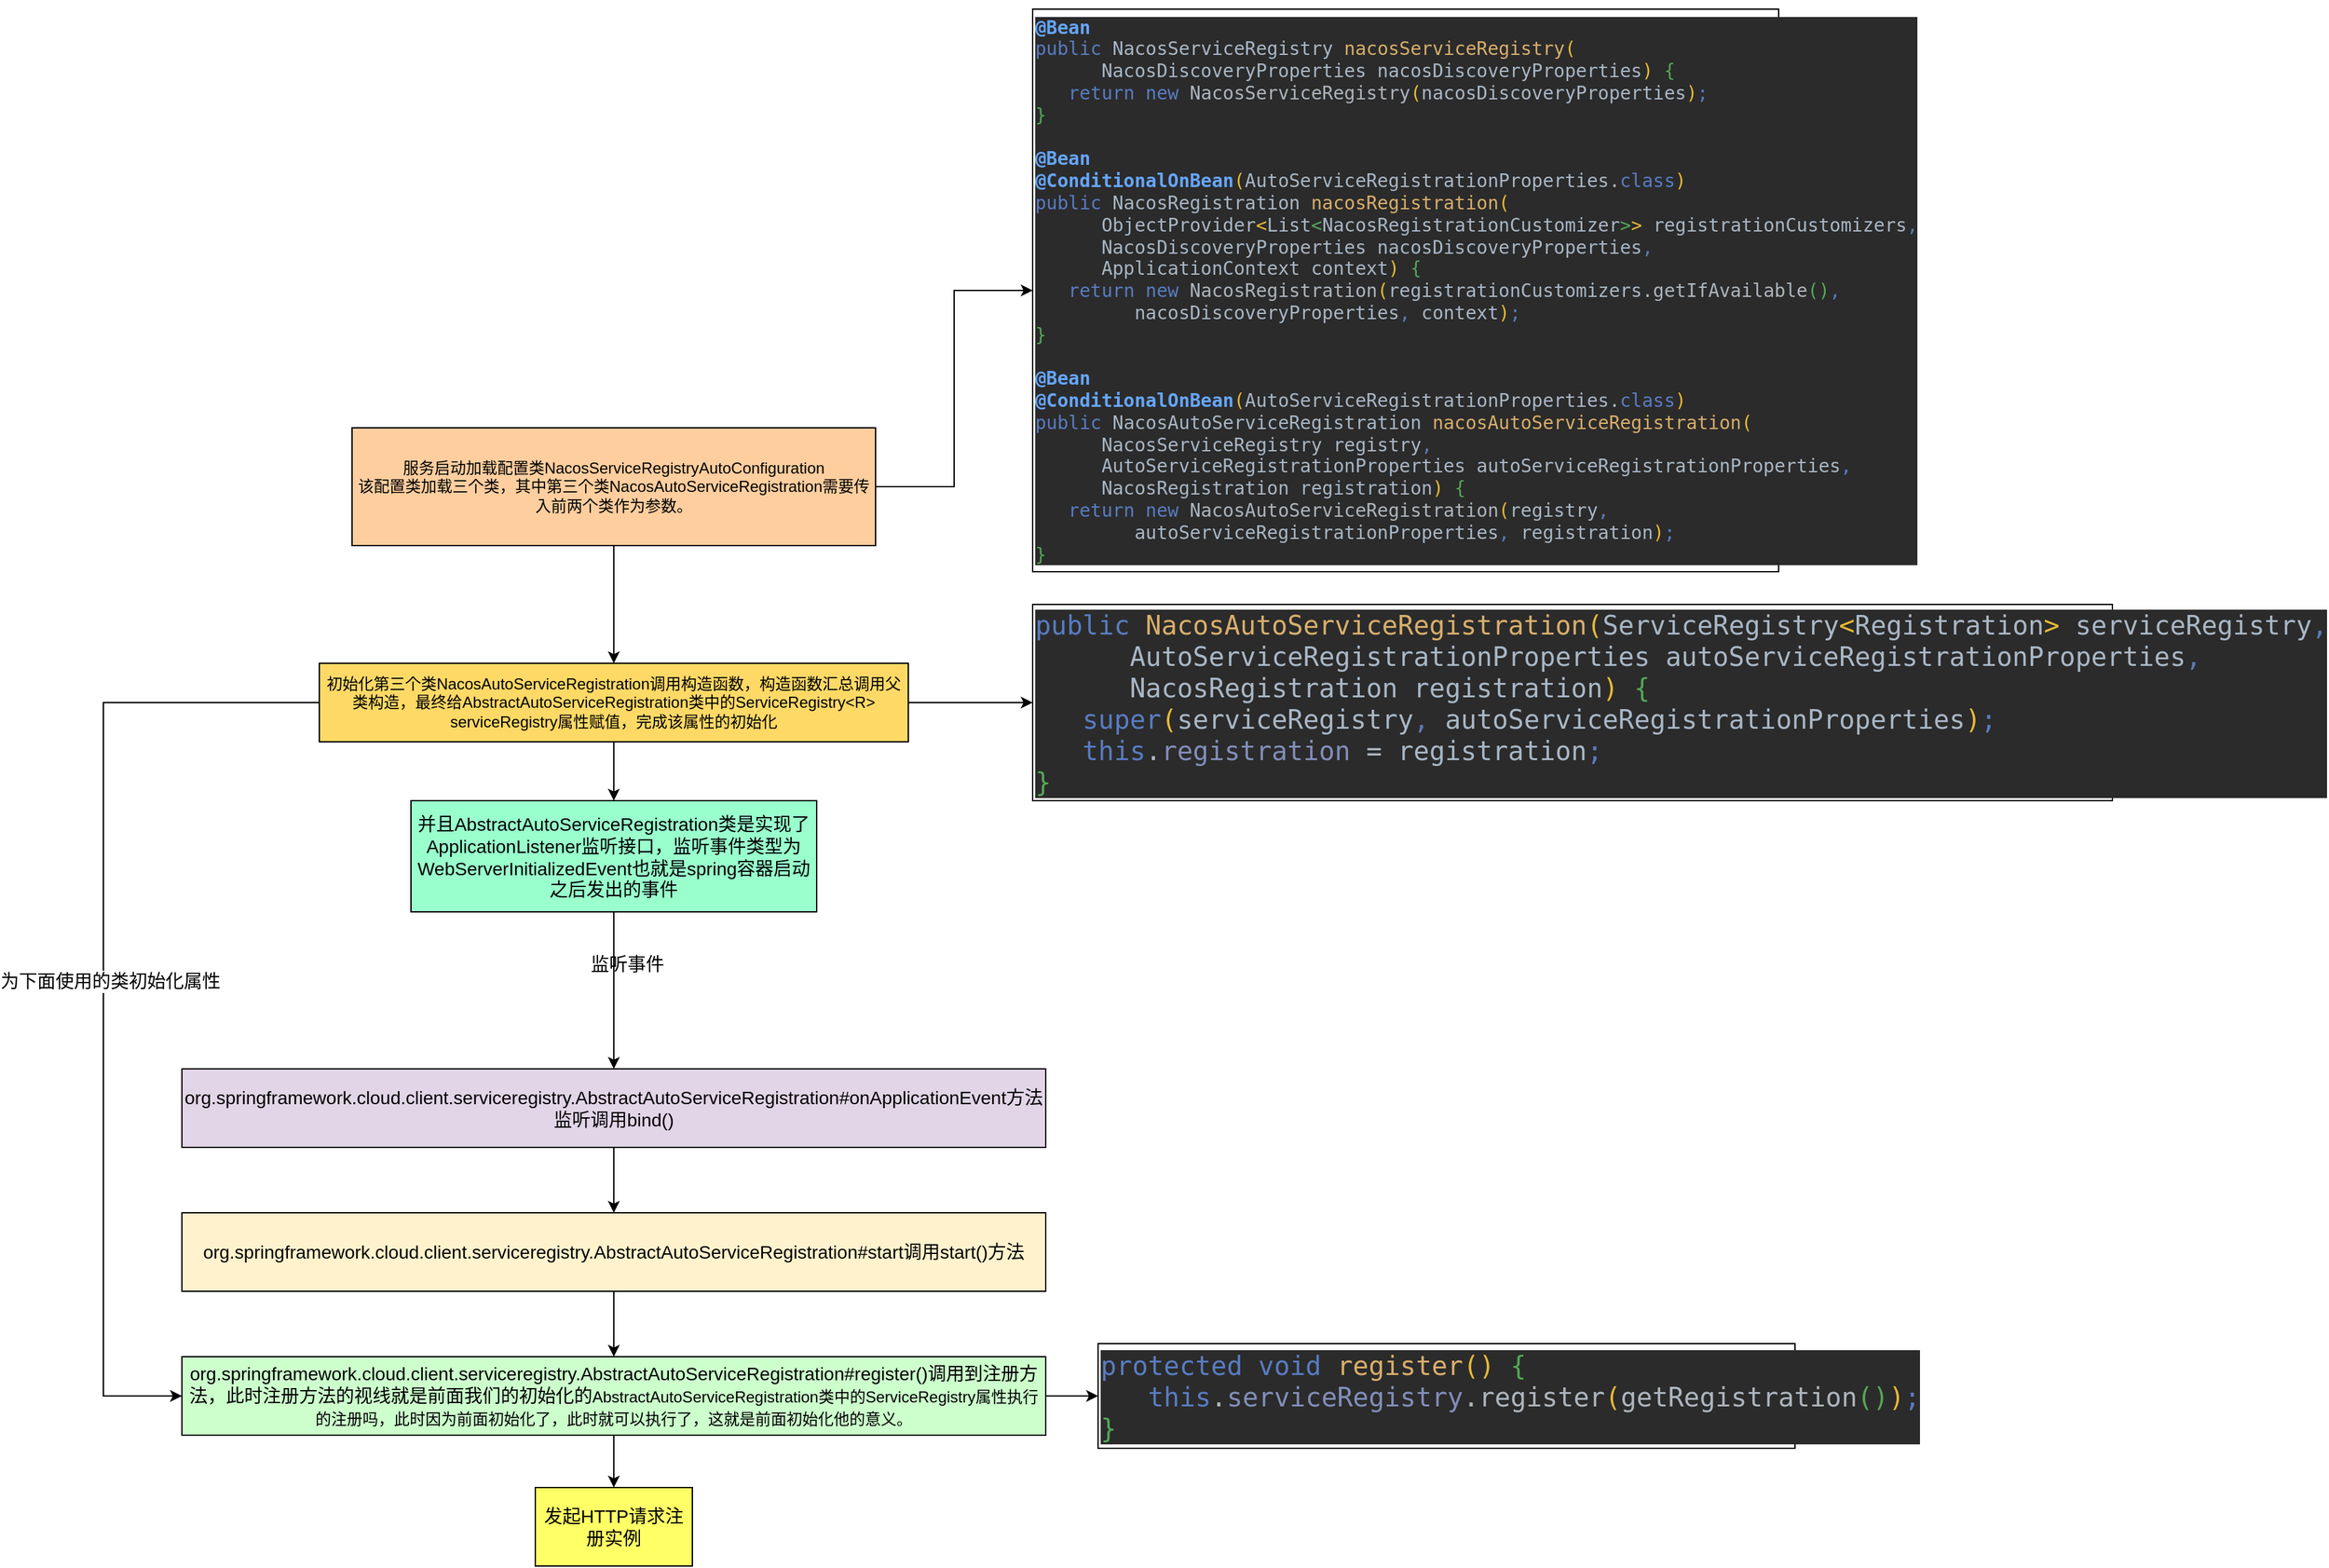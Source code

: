 <mxfile version="20.3.0" type="device"><diagram id="ZBuWTPy1N9UKXQEj_YAa" name="第 1 页"><mxGraphModel dx="2489" dy="2026" grid="1" gridSize="10" guides="1" tooltips="1" connect="1" arrows="1" fold="1" page="1" pageScale="1" pageWidth="827" pageHeight="1169" math="0" shadow="0"><root><mxCell id="0"/><mxCell id="1" parent="0"/><mxCell id="2myI9qhYL4HjD4BoZ-Tx-5" style="edgeStyle=orthogonalEdgeStyle;rounded=0;orthogonalLoop=1;jettySize=auto;html=1;exitX=1;exitY=0.5;exitDx=0;exitDy=0;entryX=0;entryY=0.5;entryDx=0;entryDy=0;fontSize=14;" edge="1" parent="1" source="2myI9qhYL4HjD4BoZ-Tx-1" target="2myI9qhYL4HjD4BoZ-Tx-3"><mxGeometry relative="1" as="geometry"/></mxCell><mxCell id="2myI9qhYL4HjD4BoZ-Tx-6" style="edgeStyle=orthogonalEdgeStyle;rounded=0;orthogonalLoop=1;jettySize=auto;html=1;exitX=0.5;exitY=1;exitDx=0;exitDy=0;entryX=0.5;entryY=0;entryDx=0;entryDy=0;fontSize=14;" edge="1" parent="1" source="2myI9qhYL4HjD4BoZ-Tx-1" target="2myI9qhYL4HjD4BoZ-Tx-4"><mxGeometry relative="1" as="geometry"/></mxCell><mxCell id="2myI9qhYL4HjD4BoZ-Tx-1" value="服务启动加载配置类NacosServiceRegistryAutoConfiguration&lt;br&gt;该配置类加载三个类，其中第三个类NacosAutoServiceRegistration需要传入前两个类作为参数。" style="rounded=0;whiteSpace=wrap;html=1;fillColor=#FFCE9F;" vertex="1" parent="1"><mxGeometry x="100" y="190" width="400" height="90" as="geometry"/></mxCell><mxCell id="2myI9qhYL4HjD4BoZ-Tx-3" value="&lt;pre style=&quot;background-color: rgb(43, 43, 43); color: rgb(174, 181, 189); font-family: &amp;quot;Source Code Pro&amp;quot;, monospace;&quot;&gt;&lt;font style=&quot;font-size: 14px;&quot;&gt;&lt;span style=&quot;color: rgb(102, 166, 255); font-weight: bold;&quot;&gt;@Bean&lt;br&gt;&lt;/span&gt;&lt;span style=&quot;color: rgb(89, 124, 194);&quot;&gt;public &lt;/span&gt;&lt;span style=&quot;color: rgb(169, 183, 198);&quot;&gt;NacosServiceRegistry &lt;/span&gt;&lt;span style=&quot;color: rgb(217, 175, 108);&quot;&gt;nacosServiceRegistry&lt;/span&gt;&lt;span style=&quot;color: rgb(232, 186, 54);&quot;&gt;(&lt;br&gt;&lt;/span&gt;&lt;span style=&quot;color: rgb(232, 186, 54);&quot;&gt;      &lt;/span&gt;&lt;span style=&quot;color: rgb(169, 183, 198);&quot;&gt;NacosDiscoveryProperties nacosDiscoveryProperties&lt;/span&gt;&lt;span style=&quot;color: rgb(232, 186, 54);&quot;&gt;) &lt;/span&gt;&lt;span style=&quot;color: rgb(84, 168, 87);&quot;&gt;{&lt;br&gt;&lt;/span&gt;&lt;span style=&quot;color: rgb(84, 168, 87);&quot;&gt;   &lt;/span&gt;&lt;span style=&quot;color: rgb(89, 124, 194);&quot;&gt;return new &lt;/span&gt;NacosServiceRegistry&lt;span style=&quot;color: rgb(232, 186, 54);&quot;&gt;(&lt;/span&gt;&lt;span style=&quot;color: rgb(169, 183, 198);&quot;&gt;nacosDiscoveryProperties&lt;/span&gt;&lt;span style=&quot;color: rgb(232, 186, 54);&quot;&gt;)&lt;/span&gt;&lt;span style=&quot;color: rgb(89, 124, 194);&quot;&gt;;&lt;br&gt;&lt;/span&gt;&lt;span style=&quot;color: rgb(84, 168, 87);&quot;&gt;}&lt;br&gt;&lt;/span&gt;&lt;span style=&quot;color: rgb(84, 168, 87);&quot;&gt;&lt;br&gt;&lt;/span&gt;&lt;span style=&quot;color: rgb(102, 166, 255); font-weight: bold;&quot;&gt;@Bean&lt;br&gt;&lt;/span&gt;&lt;span style=&quot;color: rgb(102, 166, 255); font-weight: bold;&quot;&gt;@ConditionalOnBean&lt;/span&gt;&lt;span style=&quot;color: rgb(232, 186, 54);&quot;&gt;(&lt;/span&gt;&lt;span style=&quot;color: rgb(169, 183, 198);&quot;&gt;AutoServiceRegistrationProperties&lt;/span&gt;.&lt;span style=&quot;color: rgb(89, 124, 194);&quot;&gt;class&lt;/span&gt;&lt;span style=&quot;color: rgb(232, 186, 54);&quot;&gt;)&lt;br&gt;&lt;/span&gt;&lt;span style=&quot;color: rgb(89, 124, 194);&quot;&gt;public &lt;/span&gt;&lt;span style=&quot;color: rgb(169, 183, 198);&quot;&gt;NacosRegistration &lt;/span&gt;&lt;span style=&quot;color: rgb(217, 175, 108);&quot;&gt;nacosRegistration&lt;/span&gt;&lt;span style=&quot;color: rgb(232, 186, 54);&quot;&gt;(&lt;br&gt;&lt;/span&gt;&lt;span style=&quot;color: rgb(232, 186, 54);&quot;&gt;      &lt;/span&gt;&lt;span style=&quot;color: rgb(169, 183, 198);&quot;&gt;ObjectProvider&lt;/span&gt;&lt;span style=&quot;color: rgb(232, 186, 54);&quot;&gt;&amp;lt;&lt;/span&gt;&lt;span style=&quot;color: rgb(169, 183, 198);&quot;&gt;List&lt;/span&gt;&lt;span style=&quot;color: rgb(84, 168, 87);&quot;&gt;&amp;lt;&lt;/span&gt;&lt;span style=&quot;color: rgb(169, 183, 198);&quot;&gt;NacosRegistrationCustomizer&lt;/span&gt;&lt;span style=&quot;color: rgb(84, 168, 87);&quot;&gt;&amp;gt;&lt;/span&gt;&lt;span style=&quot;color: rgb(232, 186, 54);&quot;&gt;&amp;gt; &lt;/span&gt;&lt;span style=&quot;color: rgb(169, 183, 198);&quot;&gt;registrationCustomizers&lt;/span&gt;&lt;span style=&quot;color: rgb(92, 122, 184);&quot;&gt;,&lt;br&gt;&lt;/span&gt;&lt;span style=&quot;color: rgb(92, 122, 184);&quot;&gt;      &lt;/span&gt;&lt;span style=&quot;color: rgb(169, 183, 198);&quot;&gt;NacosDiscoveryProperties nacosDiscoveryProperties&lt;/span&gt;&lt;span style=&quot;color: rgb(92, 122, 184);&quot;&gt;,&lt;br&gt;&lt;/span&gt;&lt;span style=&quot;color: rgb(92, 122, 184);&quot;&gt;      &lt;/span&gt;&lt;span style=&quot;color: rgb(169, 183, 198);&quot;&gt;ApplicationContext context&lt;/span&gt;&lt;span style=&quot;color: rgb(232, 186, 54);&quot;&gt;) &lt;/span&gt;&lt;span style=&quot;color: rgb(84, 168, 87);&quot;&gt;{&lt;br&gt;&lt;/span&gt;&lt;span style=&quot;color: rgb(84, 168, 87);&quot;&gt;   &lt;/span&gt;&lt;span style=&quot;color: rgb(89, 124, 194);&quot;&gt;return new &lt;/span&gt;NacosRegistration&lt;span style=&quot;color: rgb(232, 186, 54);&quot;&gt;(&lt;/span&gt;&lt;span style=&quot;color: rgb(169, 183, 198);&quot;&gt;registrationCustomizers&lt;/span&gt;.getIfAvailable&lt;span style=&quot;color: rgb(84, 168, 87);&quot;&gt;()&lt;/span&gt;&lt;span style=&quot;color: rgb(92, 122, 184);&quot;&gt;,&lt;br&gt;&lt;/span&gt;&lt;span style=&quot;color: rgb(92, 122, 184);&quot;&gt;         &lt;/span&gt;&lt;span style=&quot;color: rgb(169, 183, 198);&quot;&gt;nacosDiscoveryProperties&lt;/span&gt;&lt;span style=&quot;color: rgb(92, 122, 184);&quot;&gt;, &lt;/span&gt;&lt;span style=&quot;color: rgb(169, 183, 198);&quot;&gt;context&lt;/span&gt;&lt;span style=&quot;color: rgb(232, 186, 54);&quot;&gt;)&lt;/span&gt;&lt;span style=&quot;color: rgb(89, 124, 194);&quot;&gt;;&lt;br&gt;&lt;/span&gt;&lt;span style=&quot;color: rgb(84, 168, 87);&quot;&gt;}&lt;br&gt;&lt;/span&gt;&lt;span style=&quot;color: rgb(84, 168, 87);&quot;&gt;&lt;br&gt;&lt;/span&gt;&lt;span style=&quot;color: rgb(102, 166, 255); font-weight: bold;&quot;&gt;@Bean&lt;br&gt;&lt;/span&gt;&lt;span style=&quot;color: rgb(102, 166, 255); font-weight: bold;&quot;&gt;@ConditionalOnBean&lt;/span&gt;&lt;span style=&quot;color: rgb(232, 186, 54);&quot;&gt;(&lt;/span&gt;&lt;span style=&quot;color: rgb(169, 183, 198);&quot;&gt;AutoServiceRegistrationProperties&lt;/span&gt;.&lt;span style=&quot;color: rgb(89, 124, 194);&quot;&gt;class&lt;/span&gt;&lt;span style=&quot;color: rgb(232, 186, 54);&quot;&gt;)&lt;br&gt;&lt;/span&gt;&lt;span style=&quot;color: rgb(89, 124, 194);&quot;&gt;public &lt;/span&gt;&lt;span style=&quot;color: rgb(169, 183, 198);&quot;&gt;NacosAutoServiceRegistration &lt;/span&gt;&lt;span style=&quot;color: rgb(217, 175, 108);&quot;&gt;nacosAutoServiceRegistration&lt;/span&gt;&lt;span style=&quot;color: rgb(232, 186, 54);&quot;&gt;(&lt;br&gt;&lt;/span&gt;&lt;span style=&quot;color: rgb(232, 186, 54);&quot;&gt;      &lt;/span&gt;&lt;span style=&quot;color: rgb(169, 183, 198);&quot;&gt;NacosServiceRegistry registry&lt;/span&gt;&lt;span style=&quot;color: rgb(92, 122, 184);&quot;&gt;,&lt;br&gt;&lt;/span&gt;&lt;span style=&quot;color: rgb(92, 122, 184);&quot;&gt;      &lt;/span&gt;&lt;span style=&quot;color: rgb(169, 183, 198);&quot;&gt;AutoServiceRegistrationProperties autoServiceRegistrationProperties&lt;/span&gt;&lt;span style=&quot;color: rgb(92, 122, 184);&quot;&gt;,&lt;br&gt;&lt;/span&gt;&lt;span style=&quot;color: rgb(92, 122, 184);&quot;&gt;      &lt;/span&gt;&lt;span style=&quot;color: rgb(169, 183, 198);&quot;&gt;NacosRegistration registration&lt;/span&gt;&lt;span style=&quot;color: rgb(232, 186, 54);&quot;&gt;) &lt;/span&gt;&lt;span style=&quot;color: rgb(84, 168, 87);&quot;&gt;{&lt;br&gt;&lt;/span&gt;&lt;span style=&quot;color: rgb(84, 168, 87);&quot;&gt;   &lt;/span&gt;&lt;span style=&quot;color: rgb(89, 124, 194);&quot;&gt;return new &lt;/span&gt;NacosAutoServiceRegistration&lt;span style=&quot;color: rgb(232, 186, 54);&quot;&gt;(&lt;/span&gt;&lt;span style=&quot;color: rgb(169, 183, 198);&quot;&gt;registry&lt;/span&gt;&lt;span style=&quot;color: rgb(92, 122, 184);&quot;&gt;,&lt;br&gt;&lt;/span&gt;&lt;span style=&quot;color: rgb(92, 122, 184);&quot;&gt;         &lt;/span&gt;&lt;span style=&quot;color: rgb(169, 183, 198);&quot;&gt;autoServiceRegistrationProperties&lt;/span&gt;&lt;span style=&quot;color: rgb(92, 122, 184);&quot;&gt;, &lt;/span&gt;&lt;span style=&quot;color: rgb(169, 183, 198);&quot;&gt;registration&lt;/span&gt;&lt;span style=&quot;color: rgb(232, 186, 54);&quot;&gt;)&lt;/span&gt;&lt;span style=&quot;color: rgb(89, 124, 194);&quot;&gt;;&lt;br&gt;&lt;/span&gt;&lt;span style=&quot;color: rgb(84, 168, 87);&quot;&gt;}&lt;/span&gt;&lt;/font&gt;&lt;/pre&gt;" style="rounded=0;whiteSpace=wrap;html=1;align=left;" vertex="1" parent="1"><mxGeometry x="620" y="-130" width="570" height="430" as="geometry"/></mxCell><mxCell id="2myI9qhYL4HjD4BoZ-Tx-8" style="edgeStyle=orthogonalEdgeStyle;rounded=0;orthogonalLoop=1;jettySize=auto;html=1;exitX=1;exitY=0.5;exitDx=0;exitDy=0;entryX=0;entryY=0.5;entryDx=0;entryDy=0;fontSize=14;" edge="1" parent="1" source="2myI9qhYL4HjD4BoZ-Tx-4" target="2myI9qhYL4HjD4BoZ-Tx-7"><mxGeometry relative="1" as="geometry"/></mxCell><mxCell id="2myI9qhYL4HjD4BoZ-Tx-10" style="edgeStyle=orthogonalEdgeStyle;rounded=0;orthogonalLoop=1;jettySize=auto;html=1;exitX=0.5;exitY=1;exitDx=0;exitDy=0;entryX=0.5;entryY=0;entryDx=0;entryDy=0;fontSize=14;" edge="1" parent="1" source="2myI9qhYL4HjD4BoZ-Tx-4" target="2myI9qhYL4HjD4BoZ-Tx-9"><mxGeometry relative="1" as="geometry"/></mxCell><mxCell id="2myI9qhYL4HjD4BoZ-Tx-18" style="edgeStyle=orthogonalEdgeStyle;rounded=0;orthogonalLoop=1;jettySize=auto;html=1;exitX=0;exitY=0.5;exitDx=0;exitDy=0;entryX=0;entryY=0.5;entryDx=0;entryDy=0;fontSize=14;" edge="1" parent="1" source="2myI9qhYL4HjD4BoZ-Tx-4" target="2myI9qhYL4HjD4BoZ-Tx-15"><mxGeometry relative="1" as="geometry"><Array as="points"><mxPoint x="-90" y="400"/><mxPoint x="-90" y="930"/></Array></mxGeometry></mxCell><mxCell id="2myI9qhYL4HjD4BoZ-Tx-19" value="为下面使用的类初始化属性" style="edgeLabel;html=1;align=center;verticalAlign=middle;resizable=0;points=[];fontSize=14;" vertex="1" connectable="0" parent="2myI9qhYL4HjD4BoZ-Tx-18"><mxGeometry x="0.001" y="5" relative="1" as="geometry"><mxPoint as="offset"/></mxGeometry></mxCell><mxCell id="2myI9qhYL4HjD4BoZ-Tx-4" value="初始化第三个类NacosAutoServiceRegistration调用构造函数，构造函数汇总调用父类构造，最终给AbstractAutoServiceRegistration类中的ServiceRegistry&amp;lt;R&amp;gt; serviceRegistry属性赋值，完成该属性的初始化" style="rounded=0;whiteSpace=wrap;html=1;fillColor=#FFD966;" vertex="1" parent="1"><mxGeometry x="75" y="370" width="450" height="60" as="geometry"/></mxCell><mxCell id="2myI9qhYL4HjD4BoZ-Tx-7" value="&lt;pre style=&quot;background-color:#2b2b2b;color:#aeb5bd;font-family:'Source Code Pro',monospace;font-size:15.0pt;&quot;&gt;&lt;span style=&quot;color:#597cc2;&quot;&gt;public &lt;/span&gt;&lt;span style=&quot;color:#d9af6c;&quot;&gt;NacosAutoServiceRegistration&lt;/span&gt;&lt;span style=&quot;color:#e8ba36;&quot;&gt;(&lt;/span&gt;&lt;span style=&quot;color:#a9b7c6;&quot;&gt;ServiceRegistry&lt;/span&gt;&lt;span style=&quot;color:#e8ba36;&quot;&gt;&amp;lt;&lt;/span&gt;&lt;span style=&quot;color:#a9b7c6;&quot;&gt;Registration&lt;/span&gt;&lt;span style=&quot;color:#e8ba36;&quot;&gt;&amp;gt; &lt;/span&gt;&lt;span style=&quot;color:#a9b7c6;&quot;&gt;serviceRegistry&lt;/span&gt;&lt;span style=&quot;color:#5c7ab8;&quot;&gt;,&lt;br&gt;&lt;/span&gt;&lt;span style=&quot;color:#5c7ab8;&quot;&gt;      &lt;/span&gt;&lt;span style=&quot;color:#a9b7c6;&quot;&gt;AutoServiceRegistrationProperties autoServiceRegistrationProperties&lt;/span&gt;&lt;span style=&quot;color:#5c7ab8;&quot;&gt;,&lt;br&gt;&lt;/span&gt;&lt;span style=&quot;color:#5c7ab8;&quot;&gt;      &lt;/span&gt;&lt;span style=&quot;color:#a9b7c6;&quot;&gt;NacosRegistration registration&lt;/span&gt;&lt;span style=&quot;color:#e8ba36;&quot;&gt;) &lt;/span&gt;&lt;span style=&quot;color:#54a857;&quot;&gt;{&lt;br&gt;&lt;/span&gt;&lt;span style=&quot;color:#54a857;&quot;&gt;   &lt;/span&gt;&lt;span style=&quot;color:#597cc2;&quot;&gt;super&lt;/span&gt;&lt;span style=&quot;color:#e8ba36;&quot;&gt;(&lt;/span&gt;&lt;span style=&quot;color:#a9b7c6;&quot;&gt;serviceRegistry&lt;/span&gt;&lt;span style=&quot;color:#5c7ab8;&quot;&gt;, &lt;/span&gt;&lt;span style=&quot;color:#a9b7c6;&quot;&gt;autoServiceRegistrationProperties&lt;/span&gt;&lt;span style=&quot;color:#e8ba36;&quot;&gt;)&lt;/span&gt;&lt;span style=&quot;color:#597cc2;&quot;&gt;;&lt;br&gt;&lt;/span&gt;&lt;span style=&quot;color:#597cc2;&quot;&gt;   this&lt;/span&gt;.&lt;span style=&quot;color:#828eba;&quot;&gt;registration &lt;/span&gt;= &lt;span style=&quot;color:#a9b7c6;&quot;&gt;registration&lt;/span&gt;&lt;span style=&quot;color:#597cc2;&quot;&gt;;&lt;br&gt;&lt;/span&gt;&lt;span style=&quot;color:#54a857;&quot;&gt;}&lt;/span&gt;&lt;/pre&gt;" style="rounded=0;whiteSpace=wrap;html=1;fontSize=14;align=left;" vertex="1" parent="1"><mxGeometry x="620" y="325" width="825" height="150" as="geometry"/></mxCell><mxCell id="2myI9qhYL4HjD4BoZ-Tx-12" style="edgeStyle=orthogonalEdgeStyle;rounded=0;orthogonalLoop=1;jettySize=auto;html=1;exitX=0.5;exitY=1;exitDx=0;exitDy=0;entryX=0.5;entryY=0;entryDx=0;entryDy=0;fontSize=14;" edge="1" parent="1" source="2myI9qhYL4HjD4BoZ-Tx-9" target="2myI9qhYL4HjD4BoZ-Tx-11"><mxGeometry relative="1" as="geometry"/></mxCell><mxCell id="2myI9qhYL4HjD4BoZ-Tx-9" value="并且AbstractAutoServiceRegistration类是实现了ApplicationListener监听接口，监听事件类型为WebServerInitializedEvent也就是spring容器启动之后发出的事件" style="rounded=0;whiteSpace=wrap;html=1;fontSize=14;fillColor=#99FFCC;" vertex="1" parent="1"><mxGeometry x="145" y="475" width="310" height="85" as="geometry"/></mxCell><mxCell id="2myI9qhYL4HjD4BoZ-Tx-22" style="edgeStyle=orthogonalEdgeStyle;rounded=0;orthogonalLoop=1;jettySize=auto;html=1;exitX=0.5;exitY=1;exitDx=0;exitDy=0;entryX=0.5;entryY=0;entryDx=0;entryDy=0;fontSize=14;" edge="1" parent="1" source="2myI9qhYL4HjD4BoZ-Tx-11" target="2myI9qhYL4HjD4BoZ-Tx-14"><mxGeometry relative="1" as="geometry"/></mxCell><mxCell id="2myI9qhYL4HjD4BoZ-Tx-11" value="org.springframework.cloud.client.serviceregistry.AbstractAutoServiceRegistration#onApplicationEvent方法监听调用bind()" style="rounded=0;whiteSpace=wrap;html=1;fontSize=14;fillColor=#E1D5E7;" vertex="1" parent="1"><mxGeometry x="-30" y="680" width="660" height="60" as="geometry"/></mxCell><mxCell id="2myI9qhYL4HjD4BoZ-Tx-13" value="监听事件" style="text;html=1;align=center;verticalAlign=middle;resizable=0;points=[];autosize=1;strokeColor=none;fillColor=none;fontSize=14;" vertex="1" parent="1"><mxGeometry x="270" y="585" width="80" height="30" as="geometry"/></mxCell><mxCell id="2myI9qhYL4HjD4BoZ-Tx-23" style="edgeStyle=orthogonalEdgeStyle;rounded=0;orthogonalLoop=1;jettySize=auto;html=1;exitX=0.5;exitY=1;exitDx=0;exitDy=0;entryX=0.5;entryY=0;entryDx=0;entryDy=0;fontSize=14;" edge="1" parent="1" source="2myI9qhYL4HjD4BoZ-Tx-14" target="2myI9qhYL4HjD4BoZ-Tx-15"><mxGeometry relative="1" as="geometry"/></mxCell><mxCell id="2myI9qhYL4HjD4BoZ-Tx-14" value="org.springframework.cloud.client.serviceregistry.AbstractAutoServiceRegistration#start调用start()方法" style="rounded=0;whiteSpace=wrap;html=1;fontSize=14;fillColor=#FFF2CC;" vertex="1" parent="1"><mxGeometry x="-30" y="790" width="660" height="60" as="geometry"/></mxCell><mxCell id="2myI9qhYL4HjD4BoZ-Tx-17" style="edgeStyle=orthogonalEdgeStyle;rounded=0;orthogonalLoop=1;jettySize=auto;html=1;exitX=1;exitY=0.5;exitDx=0;exitDy=0;entryX=0;entryY=0.5;entryDx=0;entryDy=0;fontSize=14;" edge="1" parent="1" source="2myI9qhYL4HjD4BoZ-Tx-15" target="2myI9qhYL4HjD4BoZ-Tx-16"><mxGeometry relative="1" as="geometry"/></mxCell><mxCell id="2myI9qhYL4HjD4BoZ-Tx-21" style="edgeStyle=orthogonalEdgeStyle;rounded=0;orthogonalLoop=1;jettySize=auto;html=1;exitX=0.5;exitY=1;exitDx=0;exitDy=0;entryX=0.5;entryY=0;entryDx=0;entryDy=0;fontSize=14;" edge="1" parent="1" source="2myI9qhYL4HjD4BoZ-Tx-15" target="2myI9qhYL4HjD4BoZ-Tx-20"><mxGeometry relative="1" as="geometry"/></mxCell><mxCell id="2myI9qhYL4HjD4BoZ-Tx-15" value="org.springframework.cloud.client.serviceregistry.AbstractAutoServiceRegistration#register()调用到注册方法，此时注册方法的视线就是前面我们的初始化的&lt;span style=&quot;font-size: 12px;&quot;&gt;AbstractAutoServiceRegistration类中的ServiceRegistry属性执行的注册吗，此时因为前面初始化了，此时就可以执行了，这就是前面初始化他的意义。&lt;/span&gt;" style="rounded=0;whiteSpace=wrap;html=1;fontSize=14;fillColor=#CCFFCC;" vertex="1" parent="1"><mxGeometry x="-30" y="900" width="660" height="60" as="geometry"/></mxCell><mxCell id="2myI9qhYL4HjD4BoZ-Tx-16" value="&lt;pre style=&quot;background-color:#2b2b2b;color:#aeb5bd;font-family:'Source Code Pro',monospace;font-size:15.0pt;&quot;&gt;&lt;span style=&quot;color:#597cc2;&quot;&gt;protected void &lt;/span&gt;&lt;span style=&quot;color:#d9af6c;&quot;&gt;register&lt;/span&gt;&lt;span style=&quot;color:#e8ba36;&quot;&gt;() &lt;/span&gt;&lt;span style=&quot;color:#54a857;&quot;&gt;{&lt;br&gt;&lt;/span&gt;&lt;span style=&quot;color:#54a857;&quot;&gt;   &lt;/span&gt;&lt;span style=&quot;color:#597cc2;&quot;&gt;this&lt;/span&gt;.&lt;span style=&quot;color:#828eba;&quot;&gt;serviceRegistry&lt;/span&gt;.register&lt;span style=&quot;color:#e8ba36;&quot;&gt;(&lt;/span&gt;getRegistration&lt;span style=&quot;color:#54a857;&quot;&gt;()&lt;/span&gt;&lt;span style=&quot;color:#e8ba36;&quot;&gt;)&lt;/span&gt;&lt;span style=&quot;color:#597cc2;&quot;&gt;;&lt;br&gt;&lt;/span&gt;&lt;span style=&quot;color:#54a857;&quot;&gt;}&lt;/span&gt;&lt;/pre&gt;" style="rounded=0;whiteSpace=wrap;html=1;fontSize=14;align=left;" vertex="1" parent="1"><mxGeometry x="670" y="890" width="532.5" height="80" as="geometry"/></mxCell><mxCell id="2myI9qhYL4HjD4BoZ-Tx-20" value="发起HTTP请求注册实例" style="rounded=0;whiteSpace=wrap;html=1;fontSize=14;fillColor=#FFFF66;" vertex="1" parent="1"><mxGeometry x="240" y="1000" width="120" height="60" as="geometry"/></mxCell></root></mxGraphModel></diagram></mxfile>